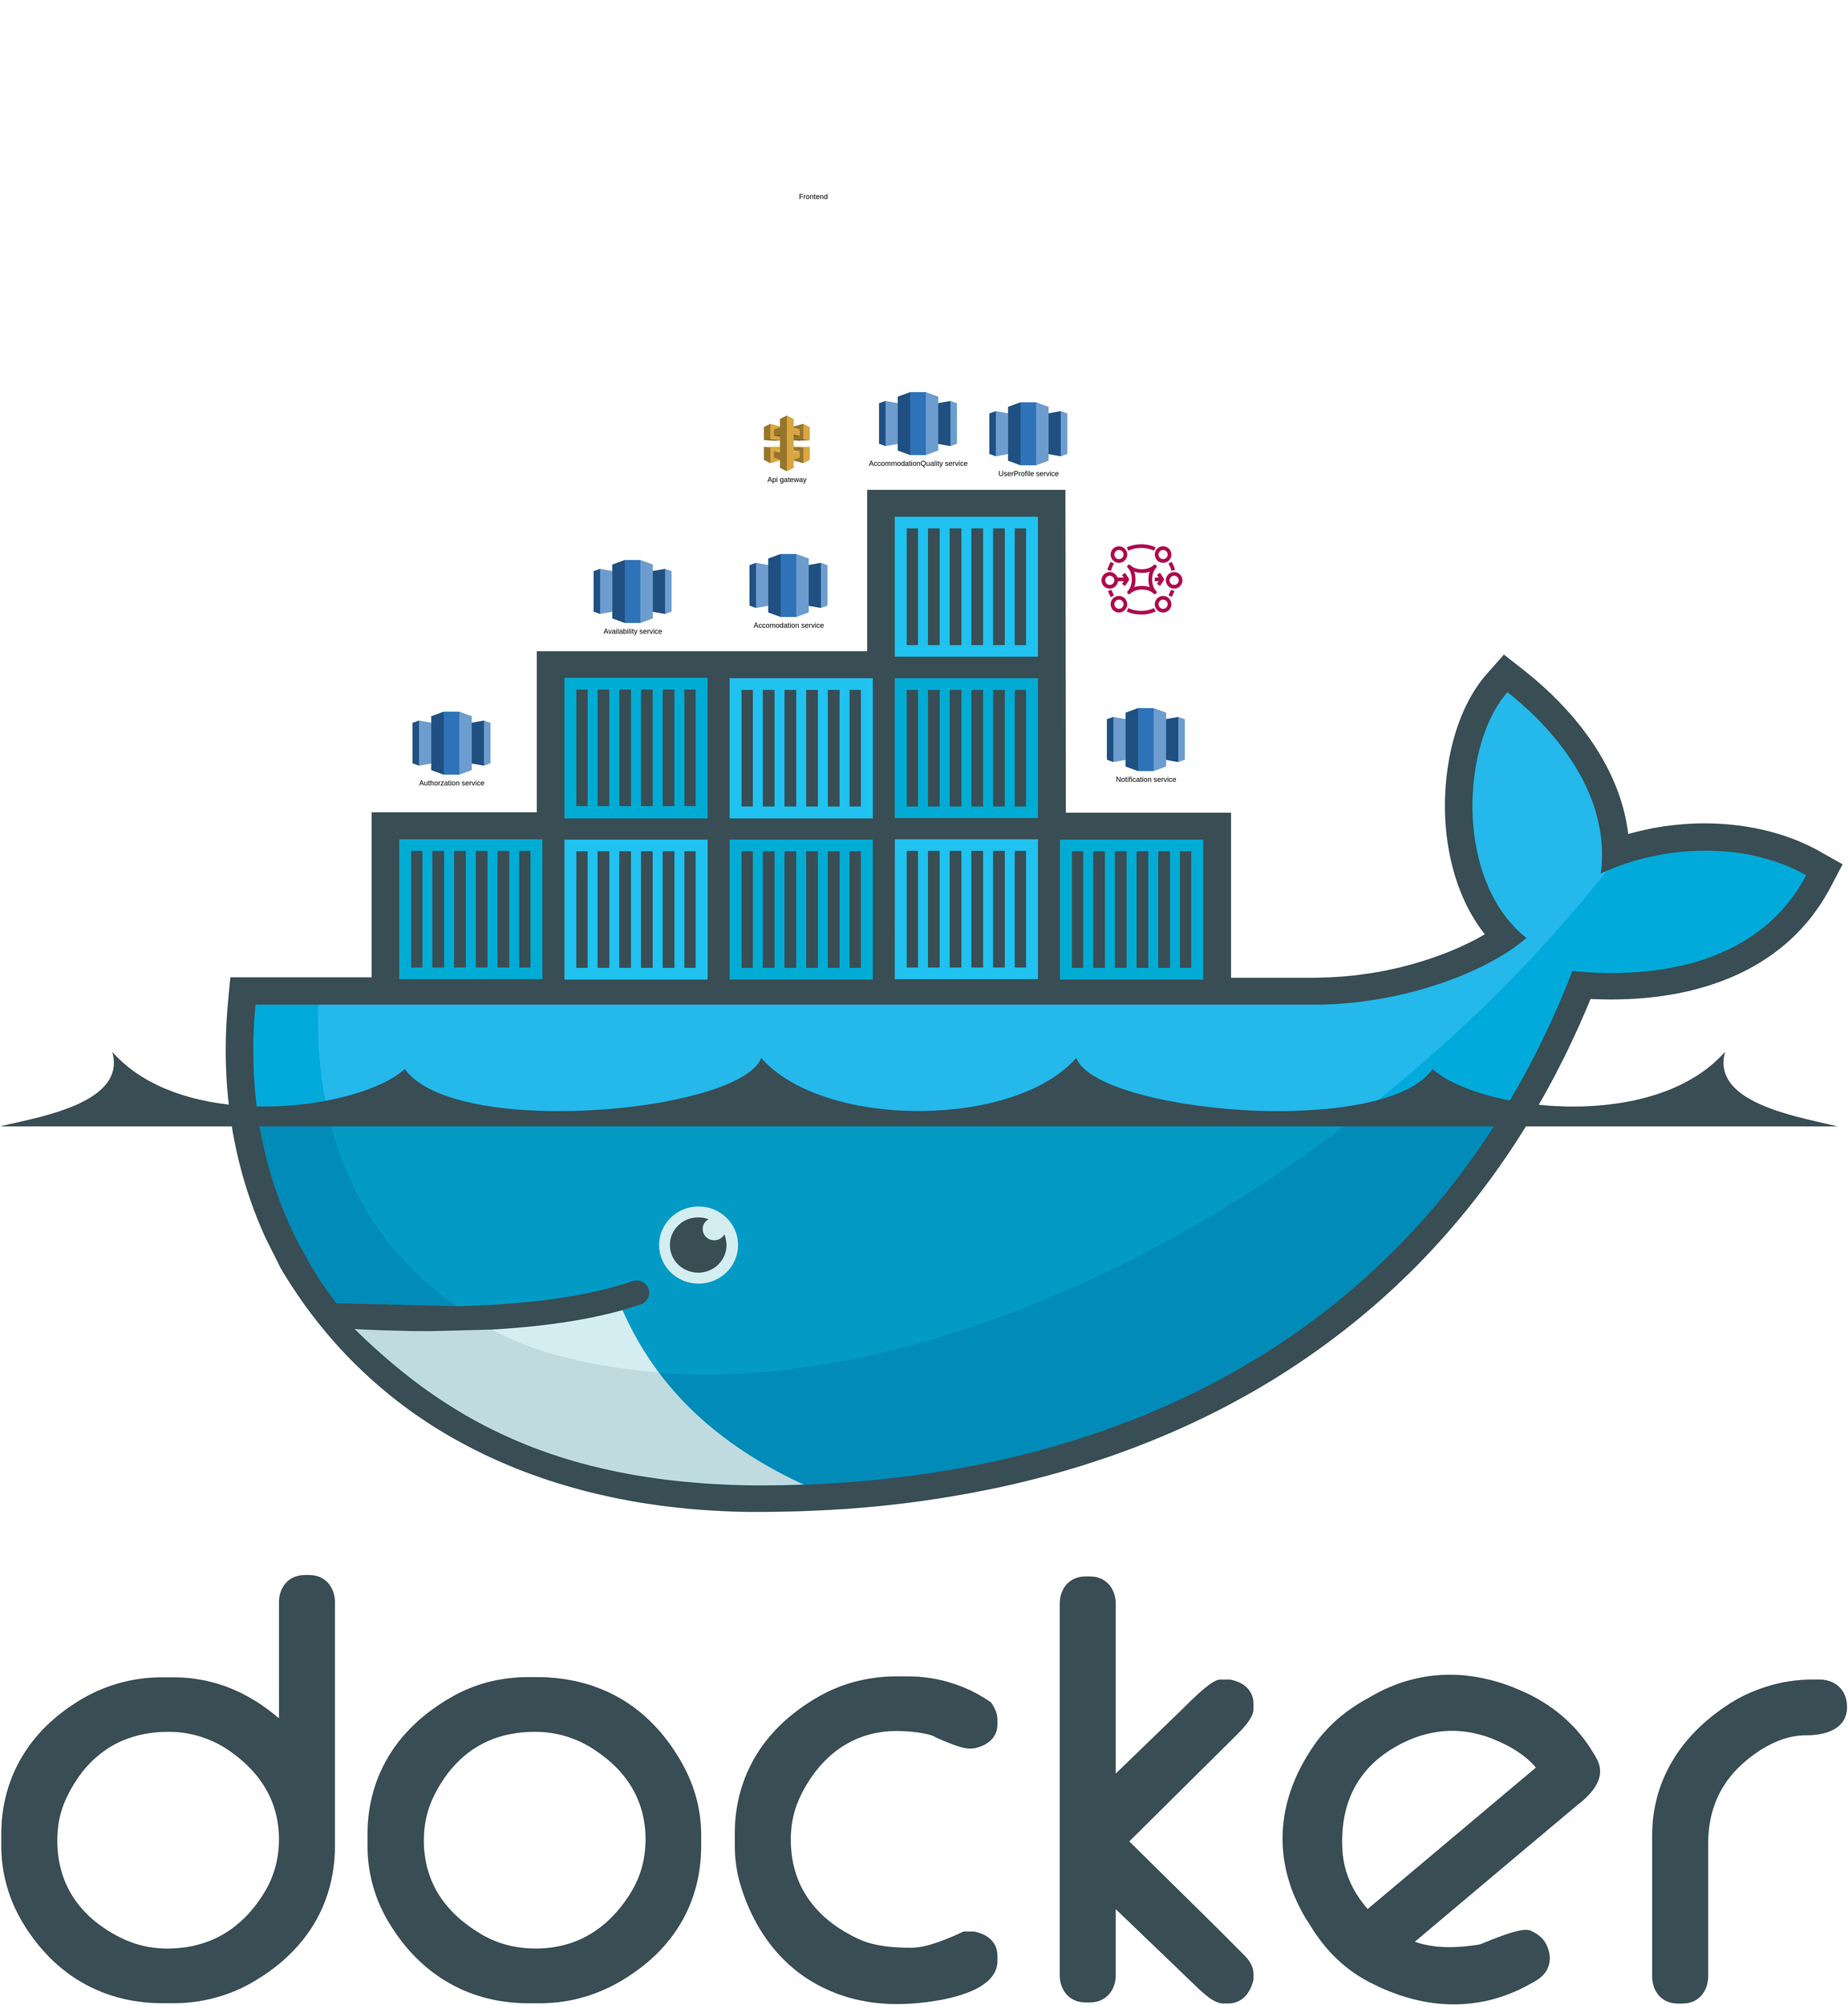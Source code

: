 <mxfile version="21.2.1" type="device">
  <diagram name="Page-1" id="KrapBtToZwIU081OCzqL">
    <mxGraphModel dx="4817" dy="2420" grid="0" gridSize="10" guides="1" tooltips="1" connect="1" arrows="1" fold="1" page="0" pageScale="1" pageWidth="850" pageHeight="1100" math="0" shadow="0">
      <root>
        <mxCell id="0" />
        <mxCell id="1" parent="0" />
        <mxCell id="els4zqD9-Fk3xTTJUvE1-4" value="Frontend&lt;br&gt;" style="shape=image;html=1;verticalAlign=top;verticalLabelPosition=bottom;labelBackgroundColor=none;imageAspect=0;aspect=fixed;image=https://cdn1.iconfinder.com/data/icons/unicons-line-vol-5/24/react-128.png" vertex="1" parent="1">
          <mxGeometry x="496" y="-421" width="314" height="314" as="geometry" />
        </mxCell>
        <mxCell id="els4zqD9-Fk3xTTJUvE1-5" value="Api gateway&lt;br&gt;" style="outlineConnect=0;dashed=0;verticalLabelPosition=bottom;verticalAlign=top;align=center;html=1;shape=mxgraph.aws3.api_gateway;fillColor=#D9A741;gradientColor=none;" vertex="1" parent="1">
          <mxGeometry x="571" y="272" width="76.5" height="93" as="geometry" />
        </mxCell>
        <mxCell id="els4zqD9-Fk3xTTJUvE1-11" value="Notification service" style="outlineConnect=0;dashed=0;verticalLabelPosition=bottom;verticalAlign=top;align=center;html=1;shape=mxgraph.aws3.redshift;fillColor=#2E73B8;gradientColor=none;" vertex="1" parent="1">
          <mxGeometry x="1143" y="760" width="130" height="105" as="geometry" />
        </mxCell>
        <mxCell id="els4zqD9-Fk3xTTJUvE1-22" value="" style="image;sketch=0;aspect=fixed;html=1;points=[];align=center;fontSize=12;image=img/lib/mscae/Docker.svg;" vertex="1" parent="1">
          <mxGeometry x="-703" y="396" width="3080.55" height="2526" as="geometry" />
        </mxCell>
        <mxCell id="els4zqD9-Fk3xTTJUvE1-23" value="" style="sketch=0;outlineConnect=0;fontColor=#232F3E;gradientColor=none;fillColor=#B0084D;strokeColor=none;dashed=0;verticalLabelPosition=bottom;verticalAlign=top;align=center;html=1;fontSize=12;fontStyle=0;aspect=fixed;pointerEvents=1;shape=mxgraph.aws4.mq_broker;" vertex="1" parent="1">
          <mxGeometry x="1134" y="477" width="135" height="135" as="geometry" />
        </mxCell>
        <mxCell id="els4zqD9-Fk3xTTJUvE1-26" value="" style="group" vertex="1" connectable="0" parent="1">
          <mxGeometry x="-15" y="740" width="189.2" height="131.0" as="geometry" />
        </mxCell>
        <mxCell id="els4zqD9-Fk3xTTJUvE1-2" value="Authorzation service" style="outlineConnect=0;dashed=0;verticalLabelPosition=bottom;verticalAlign=top;align=center;html=1;shape=mxgraph.aws3.redshift;fillColor=#2E73B8;gradientColor=none;movable=1;resizable=1;rotatable=1;deletable=1;editable=1;locked=0;connectable=1;" vertex="1" parent="els4zqD9-Fk3xTTJUvE1-26">
          <mxGeometry y="26.0" width="130" height="105" as="geometry" />
        </mxCell>
        <mxCell id="els4zqD9-Fk3xTTJUvE1-18" value="" style="shape=image;verticalLabelPosition=bottom;labelBackgroundColor=default;verticalAlign=top;aspect=fixed;imageAspect=0;image=https://download.logo.wine/logo/PostgreSQL/PostgreSQL-Logo.wine.png;movable=1;resizable=1;rotatable=1;deletable=1;editable=1;locked=0;connectable=1;" vertex="1" parent="els4zqD9-Fk3xTTJUvE1-26">
          <mxGeometry x="49.07" width="140.13" height="93.42" as="geometry" />
        </mxCell>
        <mxCell id="els4zqD9-Fk3xTTJUvE1-32" value="" style="group" vertex="1" connectable="0" parent="1">
          <mxGeometry x="947" y="224.0" width="189.2" height="131.0" as="geometry" />
        </mxCell>
        <mxCell id="els4zqD9-Fk3xTTJUvE1-33" value="UserProfile service&lt;br&gt;" style="outlineConnect=0;dashed=0;verticalLabelPosition=bottom;verticalAlign=top;align=center;html=1;shape=mxgraph.aws3.redshift;fillColor=#2E73B8;gradientColor=none;movable=1;resizable=1;rotatable=1;deletable=1;editable=1;locked=0;connectable=1;" vertex="1" parent="els4zqD9-Fk3xTTJUvE1-32">
          <mxGeometry y="26.0" width="130" height="105" as="geometry" />
        </mxCell>
        <mxCell id="els4zqD9-Fk3xTTJUvE1-34" value="" style="shape=image;verticalLabelPosition=bottom;labelBackgroundColor=default;verticalAlign=top;aspect=fixed;imageAspect=0;image=https://download.logo.wine/logo/PostgreSQL/PostgreSQL-Logo.wine.png;movable=1;resizable=1;rotatable=1;deletable=1;editable=1;locked=0;connectable=1;" vertex="1" parent="els4zqD9-Fk3xTTJUvE1-32">
          <mxGeometry x="49.07" width="140.13" height="93.42" as="geometry" />
        </mxCell>
        <mxCell id="els4zqD9-Fk3xTTJUvE1-40" value="" style="group" vertex="1" connectable="0" parent="1">
          <mxGeometry x="763" y="207" width="153.83" height="131" as="geometry" />
        </mxCell>
        <mxCell id="els4zqD9-Fk3xTTJUvE1-13" value="AccommodationQuality service" style="outlineConnect=0;dashed=0;verticalLabelPosition=bottom;verticalAlign=top;align=center;html=1;shape=mxgraph.aws3.redshift;fillColor=#2E73B8;gradientColor=none;" vertex="1" parent="els4zqD9-Fk3xTTJUvE1-40">
          <mxGeometry y="26" width="130" height="105" as="geometry" />
        </mxCell>
        <mxCell id="els4zqD9-Fk3xTTJUvE1-39" value="" style="shape=image;verticalLabelPosition=bottom;labelBackgroundColor=default;verticalAlign=top;aspect=fixed;imageAspect=0;image=https://cdn.freebiesupply.com/logos/large/2x/neo4j-logo-png-transparent.png;" vertex="1" parent="els4zqD9-Fk3xTTJUvE1-40">
          <mxGeometry x="85" width="68.83" height="78" as="geometry" />
        </mxCell>
        <mxCell id="els4zqD9-Fk3xTTJUvE1-42" value="" style="group" vertex="1" connectable="0" parent="1">
          <mxGeometry x="547" y="481" width="152" height="127.0" as="geometry" />
        </mxCell>
        <mxCell id="els4zqD9-Fk3xTTJUvE1-10" value="Accomodation service" style="outlineConnect=0;dashed=0;verticalLabelPosition=bottom;verticalAlign=top;align=center;html=1;shape=mxgraph.aws3.redshift;fillColor=#2E73B8;gradientColor=none;" vertex="1" parent="els4zqD9-Fk3xTTJUvE1-42">
          <mxGeometry y="22.0" width="130" height="105" as="geometry" />
        </mxCell>
        <mxCell id="els4zqD9-Fk3xTTJUvE1-38" value="" style="shape=image;verticalLabelPosition=bottom;labelBackgroundColor=default;verticalAlign=top;aspect=fixed;imageAspect=0;image=https://cdn.discordapp.com/attachments/1085251565209800749/1099818729195458651/pngwing.com.png;" vertex="1" parent="els4zqD9-Fk3xTTJUvE1-42">
          <mxGeometry x="75" width="77" height="77" as="geometry" />
        </mxCell>
        <mxCell id="els4zqD9-Fk3xTTJUvE1-43" value="" style="group" vertex="1" connectable="0" parent="1">
          <mxGeometry x="287" y="491" width="152" height="127.0" as="geometry" />
        </mxCell>
        <mxCell id="els4zqD9-Fk3xTTJUvE1-44" value="Availability service" style="outlineConnect=0;dashed=0;verticalLabelPosition=bottom;verticalAlign=top;align=center;html=1;shape=mxgraph.aws3.redshift;fillColor=#2E73B8;gradientColor=none;" vertex="1" parent="els4zqD9-Fk3xTTJUvE1-43">
          <mxGeometry y="22.0" width="130" height="105" as="geometry" />
        </mxCell>
        <mxCell id="els4zqD9-Fk3xTTJUvE1-45" value="" style="shape=image;verticalLabelPosition=bottom;labelBackgroundColor=default;verticalAlign=top;aspect=fixed;imageAspect=0;image=https://cdn.discordapp.com/attachments/1085251565209800749/1099818729195458651/pngwing.com.png;" vertex="1" parent="els4zqD9-Fk3xTTJUvE1-43">
          <mxGeometry x="75" width="77" height="77" as="geometry" />
        </mxCell>
      </root>
    </mxGraphModel>
  </diagram>
</mxfile>

